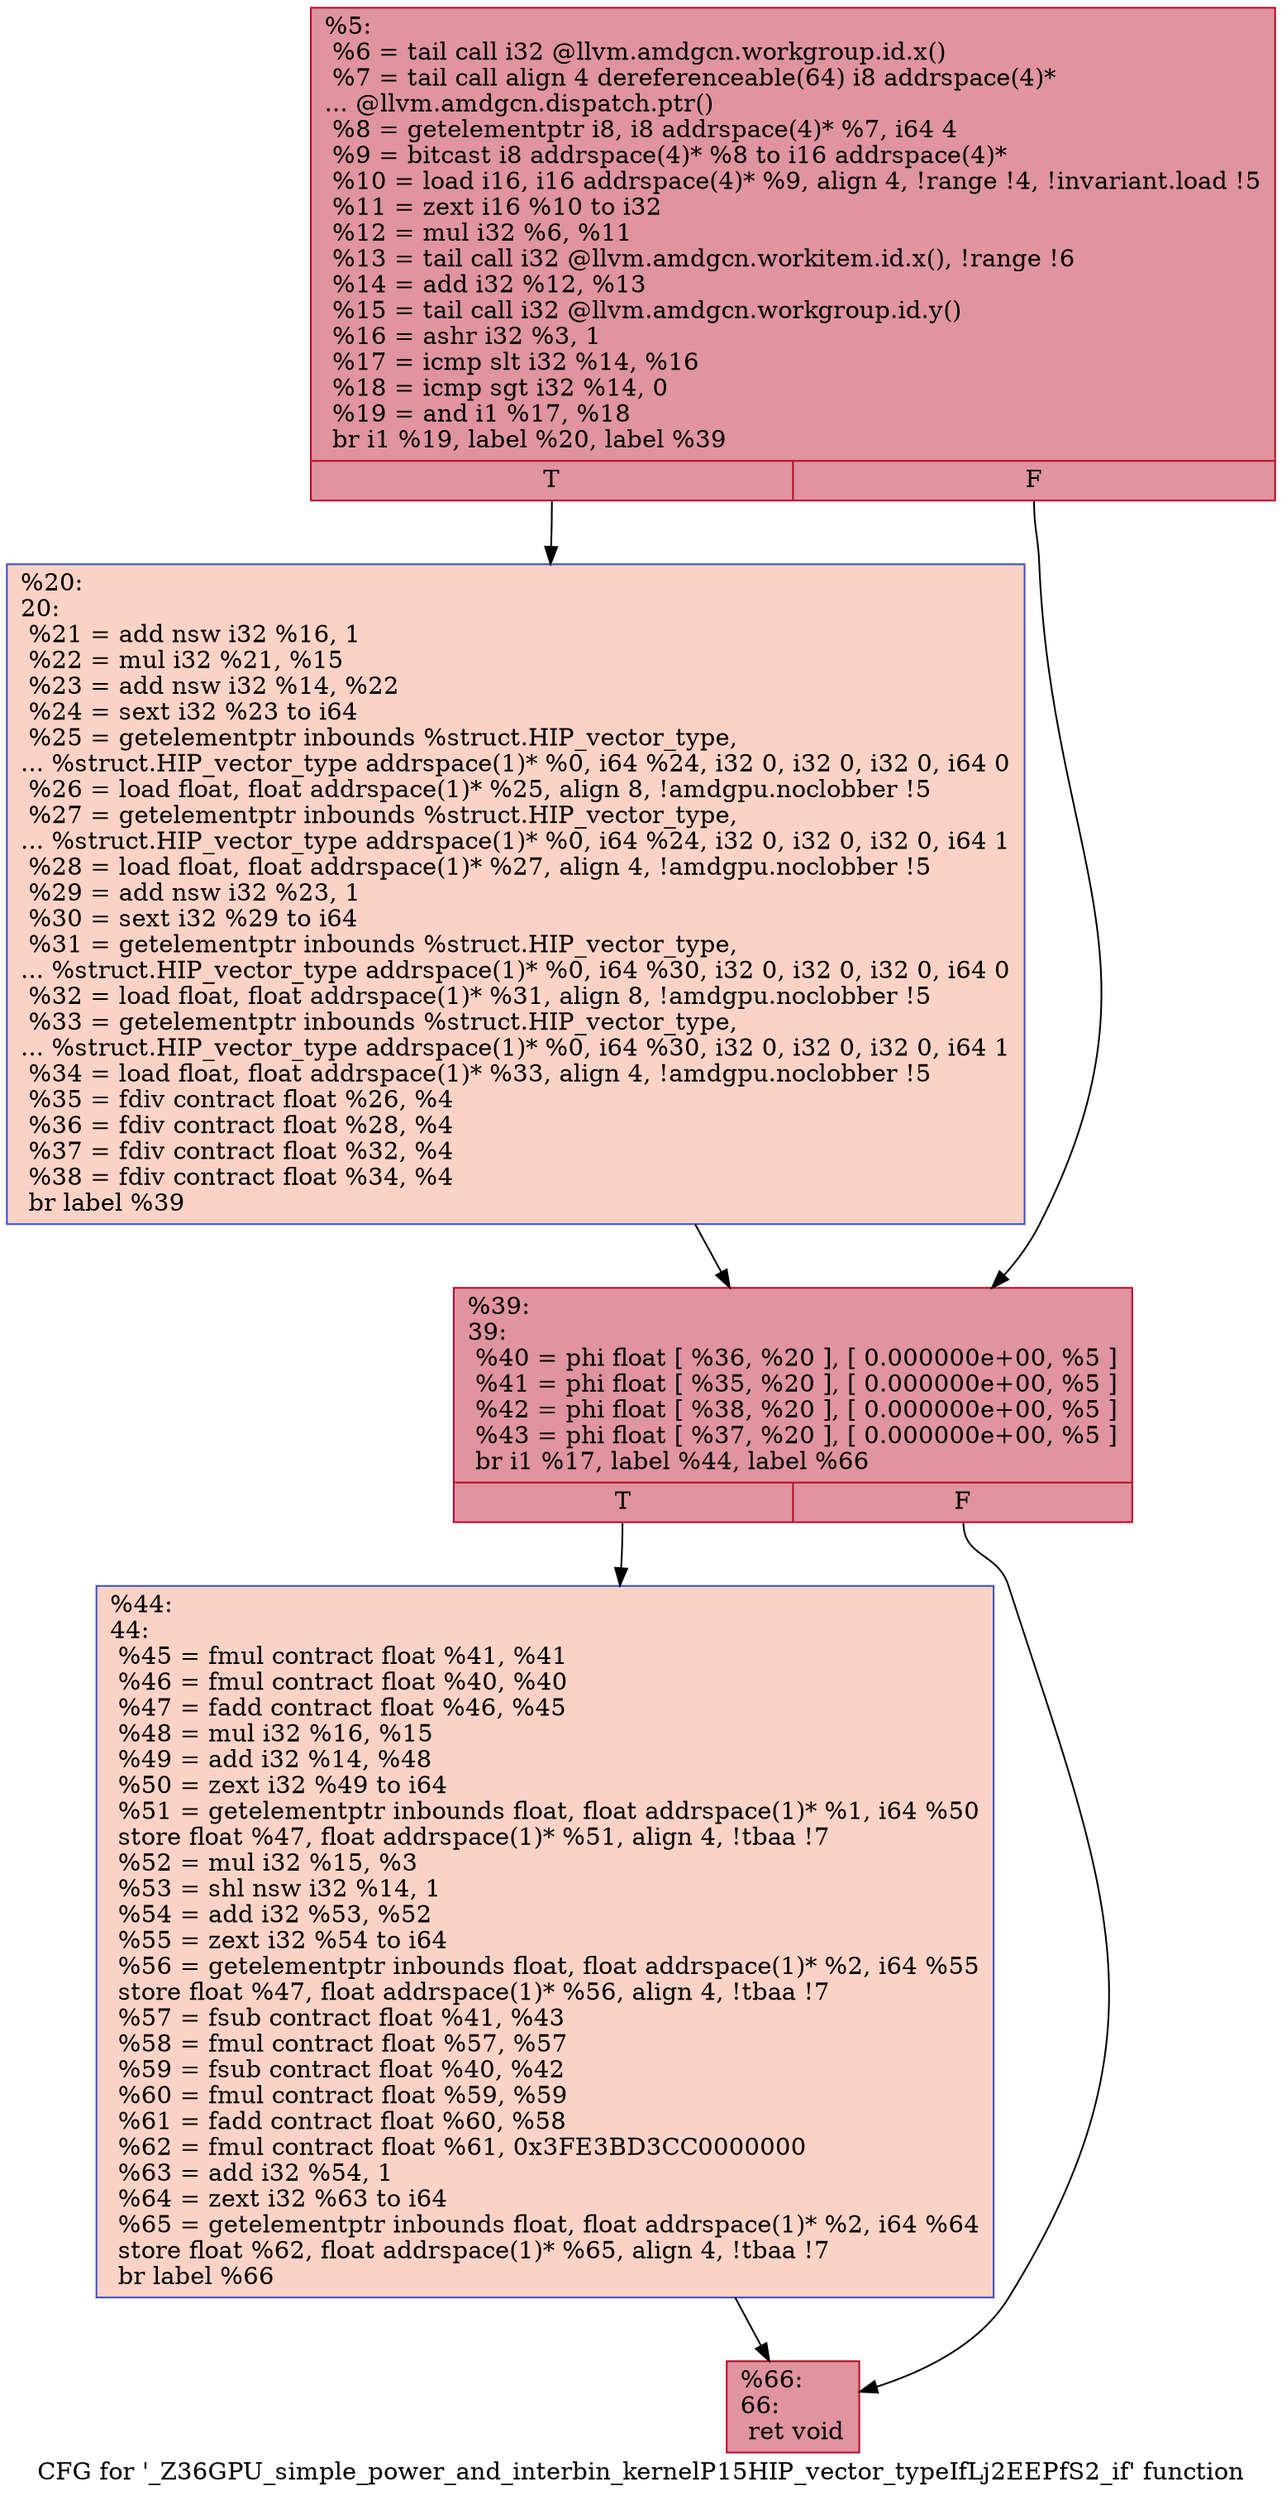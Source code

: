 digraph "CFG for '_Z36GPU_simple_power_and_interbin_kernelP15HIP_vector_typeIfLj2EEPfS2_if' function" {
	label="CFG for '_Z36GPU_simple_power_and_interbin_kernelP15HIP_vector_typeIfLj2EEPfS2_if' function";

	Node0x543a450 [shape=record,color="#b70d28ff", style=filled, fillcolor="#b70d2870",label="{%5:\l  %6 = tail call i32 @llvm.amdgcn.workgroup.id.x()\l  %7 = tail call align 4 dereferenceable(64) i8 addrspace(4)*\l... @llvm.amdgcn.dispatch.ptr()\l  %8 = getelementptr i8, i8 addrspace(4)* %7, i64 4\l  %9 = bitcast i8 addrspace(4)* %8 to i16 addrspace(4)*\l  %10 = load i16, i16 addrspace(4)* %9, align 4, !range !4, !invariant.load !5\l  %11 = zext i16 %10 to i32\l  %12 = mul i32 %6, %11\l  %13 = tail call i32 @llvm.amdgcn.workitem.id.x(), !range !6\l  %14 = add i32 %12, %13\l  %15 = tail call i32 @llvm.amdgcn.workgroup.id.y()\l  %16 = ashr i32 %3, 1\l  %17 = icmp slt i32 %14, %16\l  %18 = icmp sgt i32 %14, 0\l  %19 = and i1 %17, %18\l  br i1 %19, label %20, label %39\l|{<s0>T|<s1>F}}"];
	Node0x543a450:s0 -> Node0x543c740;
	Node0x543a450:s1 -> Node0x543c7d0;
	Node0x543c740 [shape=record,color="#3d50c3ff", style=filled, fillcolor="#f59c7d70",label="{%20:\l20:                                               \l  %21 = add nsw i32 %16, 1\l  %22 = mul i32 %21, %15\l  %23 = add nsw i32 %14, %22\l  %24 = sext i32 %23 to i64\l  %25 = getelementptr inbounds %struct.HIP_vector_type,\l... %struct.HIP_vector_type addrspace(1)* %0, i64 %24, i32 0, i32 0, i32 0, i64 0\l  %26 = load float, float addrspace(1)* %25, align 8, !amdgpu.noclobber !5\l  %27 = getelementptr inbounds %struct.HIP_vector_type,\l... %struct.HIP_vector_type addrspace(1)* %0, i64 %24, i32 0, i32 0, i32 0, i64 1\l  %28 = load float, float addrspace(1)* %27, align 4, !amdgpu.noclobber !5\l  %29 = add nsw i32 %23, 1\l  %30 = sext i32 %29 to i64\l  %31 = getelementptr inbounds %struct.HIP_vector_type,\l... %struct.HIP_vector_type addrspace(1)* %0, i64 %30, i32 0, i32 0, i32 0, i64 0\l  %32 = load float, float addrspace(1)* %31, align 8, !amdgpu.noclobber !5\l  %33 = getelementptr inbounds %struct.HIP_vector_type,\l... %struct.HIP_vector_type addrspace(1)* %0, i64 %30, i32 0, i32 0, i32 0, i64 1\l  %34 = load float, float addrspace(1)* %33, align 4, !amdgpu.noclobber !5\l  %35 = fdiv contract float %26, %4\l  %36 = fdiv contract float %28, %4\l  %37 = fdiv contract float %32, %4\l  %38 = fdiv contract float %34, %4\l  br label %39\l}"];
	Node0x543c740 -> Node0x543c7d0;
	Node0x543c7d0 [shape=record,color="#b70d28ff", style=filled, fillcolor="#b70d2870",label="{%39:\l39:                                               \l  %40 = phi float [ %36, %20 ], [ 0.000000e+00, %5 ]\l  %41 = phi float [ %35, %20 ], [ 0.000000e+00, %5 ]\l  %42 = phi float [ %38, %20 ], [ 0.000000e+00, %5 ]\l  %43 = phi float [ %37, %20 ], [ 0.000000e+00, %5 ]\l  br i1 %17, label %44, label %66\l|{<s0>T|<s1>F}}"];
	Node0x543c7d0:s0 -> Node0x543e9f0;
	Node0x543c7d0:s1 -> Node0x543ea40;
	Node0x543e9f0 [shape=record,color="#3d50c3ff", style=filled, fillcolor="#f59c7d70",label="{%44:\l44:                                               \l  %45 = fmul contract float %41, %41\l  %46 = fmul contract float %40, %40\l  %47 = fadd contract float %46, %45\l  %48 = mul i32 %16, %15\l  %49 = add i32 %14, %48\l  %50 = zext i32 %49 to i64\l  %51 = getelementptr inbounds float, float addrspace(1)* %1, i64 %50\l  store float %47, float addrspace(1)* %51, align 4, !tbaa !7\l  %52 = mul i32 %15, %3\l  %53 = shl nsw i32 %14, 1\l  %54 = add i32 %53, %52\l  %55 = zext i32 %54 to i64\l  %56 = getelementptr inbounds float, float addrspace(1)* %2, i64 %55\l  store float %47, float addrspace(1)* %56, align 4, !tbaa !7\l  %57 = fsub contract float %41, %43\l  %58 = fmul contract float %57, %57\l  %59 = fsub contract float %40, %42\l  %60 = fmul contract float %59, %59\l  %61 = fadd contract float %60, %58\l  %62 = fmul contract float %61, 0x3FE3BD3CC0000000\l  %63 = add i32 %54, 1\l  %64 = zext i32 %63 to i64\l  %65 = getelementptr inbounds float, float addrspace(1)* %2, i64 %64\l  store float %62, float addrspace(1)* %65, align 4, !tbaa !7\l  br label %66\l}"];
	Node0x543e9f0 -> Node0x543ea40;
	Node0x543ea40 [shape=record,color="#b70d28ff", style=filled, fillcolor="#b70d2870",label="{%66:\l66:                                               \l  ret void\l}"];
}
